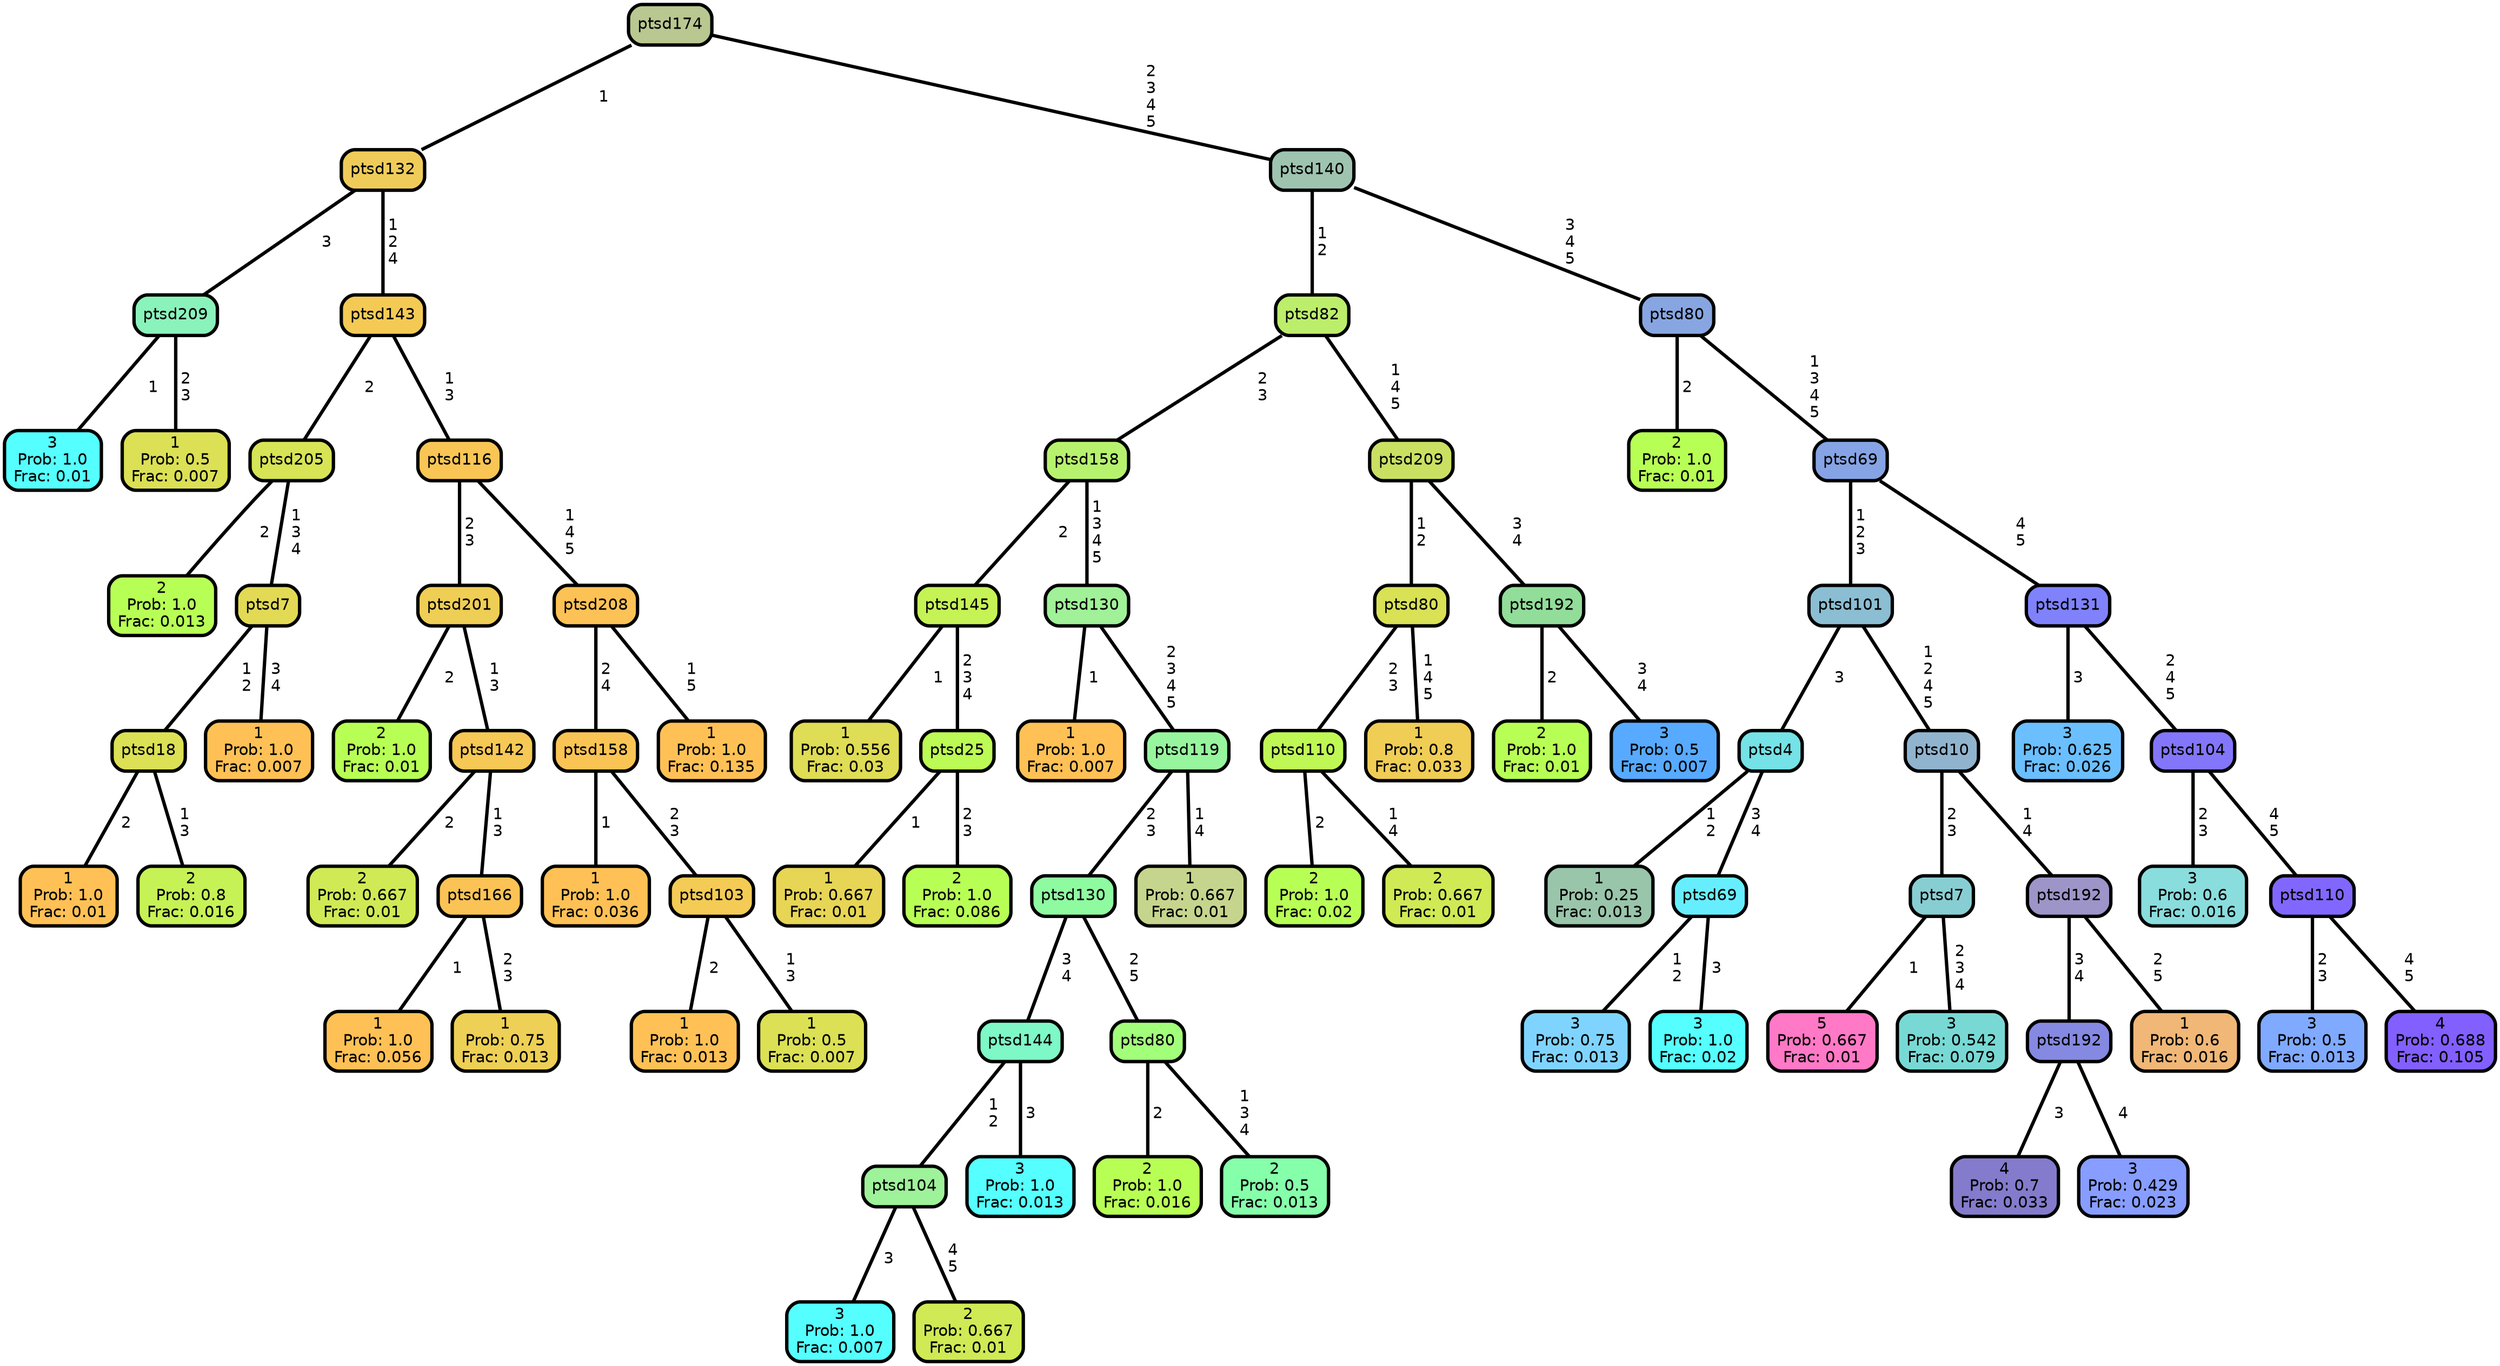 graph Tree {
node [shape=box, style="filled, rounded",color="black",penwidth="3",fontcolor="black",                 fontname=helvetica] ;
graph [ranksep="0 equally", splines=straight,                 bgcolor=transparent, dpi=60] ;
edge [fontname=helvetica, color=black] ;
0 [label="3
Prob: 1.0
Frac: 0.01", fillcolor="#55ffff"] ;
1 [label="ptsd209",href=".//ptsd209.svg", fillcolor="#8af2bb"] ;
2 [label="1
Prob: 0.5
Frac: 0.007", fillcolor="#dbe055"] ;
3 [label="ptsd132",href=".//ptsd132.svg", fillcolor="#efcc59"] ;
4 [label="2
Prob: 1.0
Frac: 0.013", fillcolor="#b8ff55"] ;
5 [label="ptsd205",href=".//ptsd205.svg", fillcolor="#d6e455"] ;
6 [label="1
Prob: 1.0
Frac: 0.01", fillcolor="#ffc155"] ;
7 [label="ptsd18",href=".//ptsd18.svg", fillcolor="#dbe055"] ;
8 [label="2
Prob: 0.8
Frac: 0.016", fillcolor="#c6f255"] ;
9 [label="ptsd7",href=".//ptsd7.svg", fillcolor="#e2d955"] ;
10 [label="1
Prob: 1.0
Frac: 0.007", fillcolor="#ffc155"] ;
11 [label="ptsd143",href=".//ptsd143.svg", fillcolor="#f4ca55"] ;
12 [label="2
Prob: 1.0
Frac: 0.01", fillcolor="#b8ff55"] ;
13 [label="ptsd201",href=".//ptsd201.svg", fillcolor="#efce55"] ;
14 [label="2
Prob: 0.667
Frac: 0.01", fillcolor="#cfea55"] ;
15 [label="ptsd142",href=".//ptsd142.svg", fillcolor="#f6c855"] ;
16 [label="1
Prob: 1.0
Frac: 0.056", fillcolor="#ffc155"] ;
17 [label="ptsd166",href=".//ptsd166.svg", fillcolor="#fbc355"] ;
18 [label="1
Prob: 0.75
Frac: 0.013", fillcolor="#edd055"] ;
19 [label="ptsd116",href=".//ptsd116.svg", fillcolor="#f9c655"] ;
20 [label="1
Prob: 1.0
Frac: 0.036", fillcolor="#ffc155"] ;
21 [label="ptsd158",href=".//ptsd158.svg", fillcolor="#fac455"] ;
22 [label="1
Prob: 1.0
Frac: 0.013", fillcolor="#ffc155"] ;
23 [label="ptsd103",href=".//ptsd103.svg", fillcolor="#f3cb55"] ;
24 [label="1
Prob: 0.5
Frac: 0.007", fillcolor="#dbe055"] ;
25 [label="ptsd208",href=".//ptsd208.svg", fillcolor="#fdc255"] ;
26 [label="1
Prob: 1.0
Frac: 0.135", fillcolor="#ffc155"] ;
27 [label="ptsd174",href=".//ptsd174.svg", fillcolor="#b9c791"] ;
28 [label="1
Prob: 0.556
Frac: 0.03", fillcolor="#dfdc55"] ;
29 [label="ptsd145",href=".//ptsd145.svg", fillcolor="#c5f355"] ;
30 [label="1
Prob: 0.667
Frac: 0.01", fillcolor="#e7d555"] ;
31 [label="ptsd25",href=".//ptsd25.svg", fillcolor="#bcfa55"] ;
32 [label="2
Prob: 1.0
Frac: 0.086", fillcolor="#b8ff55"] ;
33 [label="ptsd158",href=".//ptsd158.svg", fillcolor="#b7f26e"] ;
34 [label="1
Prob: 1.0
Frac: 0.007", fillcolor="#ffc155"] ;
35 [label="ptsd130",href=".//ptsd130.svg", fillcolor="#a0f197"] ;
36 [label="3
Prob: 1.0
Frac: 0.007", fillcolor="#55ffff"] ;
37 [label="ptsd104",href=".//ptsd104.svg", fillcolor="#9ef299"] ;
38 [label="2
Prob: 0.667
Frac: 0.01", fillcolor="#cfea55"] ;
39 [label="ptsd144",href=".//ptsd144.svg", fillcolor="#7df8c6"] ;
40 [label="3
Prob: 1.0
Frac: 0.013", fillcolor="#55ffff"] ;
41 [label="ptsd130",href=".//ptsd130.svg", fillcolor="#8ffba0"] ;
42 [label="2
Prob: 1.0
Frac: 0.016", fillcolor="#b8ff55"] ;
43 [label="ptsd80",href=".//ptsd80.svg", fillcolor="#a2ff7a"] ;
44 [label="2
Prob: 0.5
Frac: 0.013", fillcolor="#86ffaa"] ;
45 [label="ptsd119",href=".//ptsd119.svg", fillcolor="#97f69d"] ;
46 [label="1
Prob: 0.667
Frac: 0.01", fillcolor="#c6d58d"] ;
47 [label="ptsd82",href=".//ptsd82.svg", fillcolor="#bced6b"] ;
48 [label="2
Prob: 1.0
Frac: 0.02", fillcolor="#b8ff55"] ;
49 [label="ptsd110",href=".//ptsd110.svg", fillcolor="#bff855"] ;
50 [label="2
Prob: 0.667
Frac: 0.01", fillcolor="#cfea55"] ;
51 [label="ptsd80",href=".//ptsd80.svg", fillcolor="#d9e155"] ;
52 [label="1
Prob: 0.8
Frac: 0.033", fillcolor="#f0cd55"] ;
53 [label="ptsd209",href=".//ptsd209.svg", fillcolor="#cae063"] ;
54 [label="2
Prob: 1.0
Frac: 0.01", fillcolor="#b8ff55"] ;
55 [label="ptsd192",href=".//ptsd192.svg", fillcolor="#91dd99"] ;
56 [label="3
Prob: 0.5
Frac: 0.007", fillcolor="#57aaff"] ;
57 [label="ptsd140",href=".//ptsd140.svg", fillcolor="#9ec4af"] ;
58 [label="2
Prob: 1.0
Frac: 0.01", fillcolor="#b8ff55"] ;
59 [label="ptsd80",href=".//ptsd80.svg", fillcolor="#87a6e1"] ;
60 [label="1
Prob: 0.25
Frac: 0.013", fillcolor="#99c5aa"] ;
61 [label="ptsd4",href=".//ptsd4.svg", fillcolor="#74e2e6"] ;
62 [label="3
Prob: 0.75
Frac: 0.013", fillcolor="#7fd4ff"] ;
63 [label="ptsd69",href=".//ptsd69.svg", fillcolor="#66eeff"] ;
64 [label="3
Prob: 1.0
Frac: 0.02", fillcolor="#55ffff"] ;
65 [label="ptsd101",href=".//ptsd101.svg", fillcolor="#8bbed3"] ;
66 [label="5
Prob: 0.667
Frac: 0.01", fillcolor="#ff79c6"] ;
67 [label="ptsd7",href=".//ptsd7.svg", fillcolor="#87ced2"] ;
68 [label="3
Prob: 0.542
Frac: 0.079", fillcolor="#78d9d4"] ;
69 [label="ptsd10",href=".//ptsd10.svg", fillcolor="#91b4ce"] ;
70 [label="4
Prob: 0.7
Frac: 0.033", fillcolor="#847bcc"] ;
71 [label="ptsd192",href=".//ptsd192.svg", fillcolor="#8589e1"] ;
72 [label="3
Prob: 0.429
Frac: 0.023", fillcolor="#879dff"] ;
73 [label="ptsd192",href=".//ptsd192.svg", fillcolor="#9d94c8"] ;
74 [label="1
Prob: 0.6
Frac: 0.016", fillcolor="#f0b777"] ;
75 [label="ptsd69",href=".//ptsd69.svg", fillcolor="#86a4e5"] ;
76 [label="3
Prob: 0.625
Frac: 0.026", fillcolor="#6bbfff"] ;
77 [label="ptsd131",href=".//ptsd131.svg", fillcolor="#7f82fb"] ;
78 [label="3
Prob: 0.6
Frac: 0.016", fillcolor="#8adddd"] ;
79 [label="ptsd104",href=".//ptsd104.svg", fillcolor="#8376fa"] ;
80 [label="3
Prob: 0.5
Frac: 0.013", fillcolor="#80aaff"] ;
81 [label="ptsd110",href=".//ptsd110.svg", fillcolor="#8267ff"] ;
82 [label="4
Prob: 0.688
Frac: 0.105", fillcolor="#825fff"] ;
1 -- 0 [label=" 1",penwidth=3] ;
1 -- 2 [label=" 2\n 3",penwidth=3] ;
3 -- 1 [label=" 3",penwidth=3] ;
3 -- 11 [label=" 1\n 2\n 4",penwidth=3] ;
5 -- 4 [label=" 2",penwidth=3] ;
5 -- 9 [label=" 1\n 3\n 4",penwidth=3] ;
7 -- 6 [label=" 2",penwidth=3] ;
7 -- 8 [label=" 1\n 3",penwidth=3] ;
9 -- 7 [label=" 1\n 2",penwidth=3] ;
9 -- 10 [label=" 3\n 4",penwidth=3] ;
11 -- 5 [label=" 2",penwidth=3] ;
11 -- 19 [label=" 1\n 3",penwidth=3] ;
13 -- 12 [label=" 2",penwidth=3] ;
13 -- 15 [label=" 1\n 3",penwidth=3] ;
15 -- 14 [label=" 2",penwidth=3] ;
15 -- 17 [label=" 1\n 3",penwidth=3] ;
17 -- 16 [label=" 1",penwidth=3] ;
17 -- 18 [label=" 2\n 3",penwidth=3] ;
19 -- 13 [label=" 2\n 3",penwidth=3] ;
19 -- 25 [label=" 1\n 4\n 5",penwidth=3] ;
21 -- 20 [label=" 1",penwidth=3] ;
21 -- 23 [label=" 2\n 3",penwidth=3] ;
23 -- 22 [label=" 2",penwidth=3] ;
23 -- 24 [label=" 1\n 3",penwidth=3] ;
25 -- 21 [label=" 2\n 4",penwidth=3] ;
25 -- 26 [label=" 1\n 5",penwidth=3] ;
27 -- 3 [label=" 1",penwidth=3] ;
27 -- 57 [label=" 2\n 3\n 4\n 5",penwidth=3] ;
29 -- 28 [label=" 1",penwidth=3] ;
29 -- 31 [label=" 2\n 3\n 4",penwidth=3] ;
31 -- 30 [label=" 1",penwidth=3] ;
31 -- 32 [label=" 2\n 3",penwidth=3] ;
33 -- 29 [label=" 2",penwidth=3] ;
33 -- 35 [label=" 1\n 3\n 4\n 5",penwidth=3] ;
35 -- 34 [label=" 1",penwidth=3] ;
35 -- 45 [label=" 2\n 3\n 4\n 5",penwidth=3] ;
37 -- 36 [label=" 3",penwidth=3] ;
37 -- 38 [label=" 4\n 5",penwidth=3] ;
39 -- 37 [label=" 1\n 2",penwidth=3] ;
39 -- 40 [label=" 3",penwidth=3] ;
41 -- 39 [label=" 3\n 4",penwidth=3] ;
41 -- 43 [label=" 2\n 5",penwidth=3] ;
43 -- 42 [label=" 2",penwidth=3] ;
43 -- 44 [label=" 1\n 3\n 4",penwidth=3] ;
45 -- 41 [label=" 2\n 3",penwidth=3] ;
45 -- 46 [label=" 1\n 4",penwidth=3] ;
47 -- 33 [label=" 2\n 3",penwidth=3] ;
47 -- 53 [label=" 1\n 4\n 5",penwidth=3] ;
49 -- 48 [label=" 2",penwidth=3] ;
49 -- 50 [label=" 1\n 4",penwidth=3] ;
51 -- 49 [label=" 2\n 3",penwidth=3] ;
51 -- 52 [label=" 1\n 4\n 5",penwidth=3] ;
53 -- 51 [label=" 1\n 2",penwidth=3] ;
53 -- 55 [label=" 3\n 4",penwidth=3] ;
55 -- 54 [label=" 2",penwidth=3] ;
55 -- 56 [label=" 3\n 4",penwidth=3] ;
57 -- 47 [label=" 1\n 2",penwidth=3] ;
57 -- 59 [label=" 3\n 4\n 5",penwidth=3] ;
59 -- 58 [label=" 2",penwidth=3] ;
59 -- 75 [label=" 1\n 3\n 4\n 5",penwidth=3] ;
61 -- 60 [label=" 1\n 2",penwidth=3] ;
61 -- 63 [label=" 3\n 4",penwidth=3] ;
63 -- 62 [label=" 1\n 2",penwidth=3] ;
63 -- 64 [label=" 3",penwidth=3] ;
65 -- 61 [label=" 3",penwidth=3] ;
65 -- 69 [label=" 1\n 2\n 4\n 5",penwidth=3] ;
67 -- 66 [label=" 1",penwidth=3] ;
67 -- 68 [label=" 2\n 3\n 4",penwidth=3] ;
69 -- 67 [label=" 2\n 3",penwidth=3] ;
69 -- 73 [label=" 1\n 4",penwidth=3] ;
71 -- 70 [label=" 3",penwidth=3] ;
71 -- 72 [label=" 4",penwidth=3] ;
73 -- 71 [label=" 3\n 4",penwidth=3] ;
73 -- 74 [label=" 2\n 5",penwidth=3] ;
75 -- 65 [label=" 1\n 2\n 3",penwidth=3] ;
75 -- 77 [label=" 4\n 5",penwidth=3] ;
77 -- 76 [label=" 3",penwidth=3] ;
77 -- 79 [label=" 2\n 4\n 5",penwidth=3] ;
79 -- 78 [label=" 2\n 3",penwidth=3] ;
79 -- 81 [label=" 4\n 5",penwidth=3] ;
81 -- 80 [label=" 2\n 3",penwidth=3] ;
81 -- 82 [label=" 4\n 5",penwidth=3] ;
{rank = same;}}